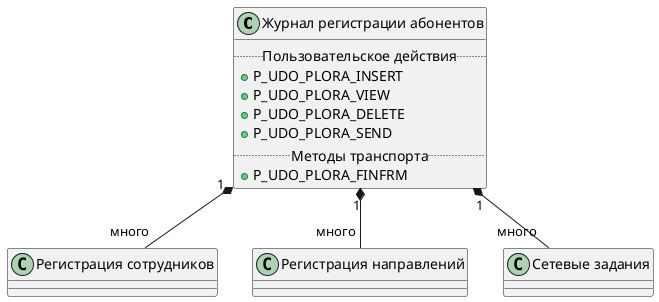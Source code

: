 @startuml

class "Журнал регистрации абонентов" as MasterClass {
..Пользовательское действия..
{method}+P_UDO_PLORA_INSERT
{method}+P_UDO_PLORA_VIEW
{method}+P_UDO_PLORA_DELETE
{method}+P_UDO_PLORA_SEND
..Методы транспорта..
{method}+P_UDO_PLORA_FINFRM
}

class "Регистрация сотрудников" as SpecClass1
class "Регистрация направлений" as SpecClass2
class "Сетевые задания" as SpecClass3

MasterClass "1" *-- "много" SpecClass1
MasterClass "1" *-- "много" SpecClass2
MasterClass "1" *-- "много" SpecClass3

@enduml
